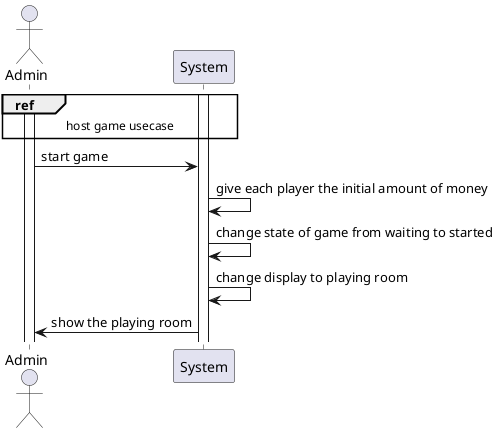 @startuml

actor Admin

Activate Admin
Activate System

ref over Admin, System : host game usecase

Admin -> System : start game
System -> System : give each player the initial amount of money
System -> System : change state of game from waiting to started
System -> System : change display to playing room
System -> Admin : show the playing room

@enduml
